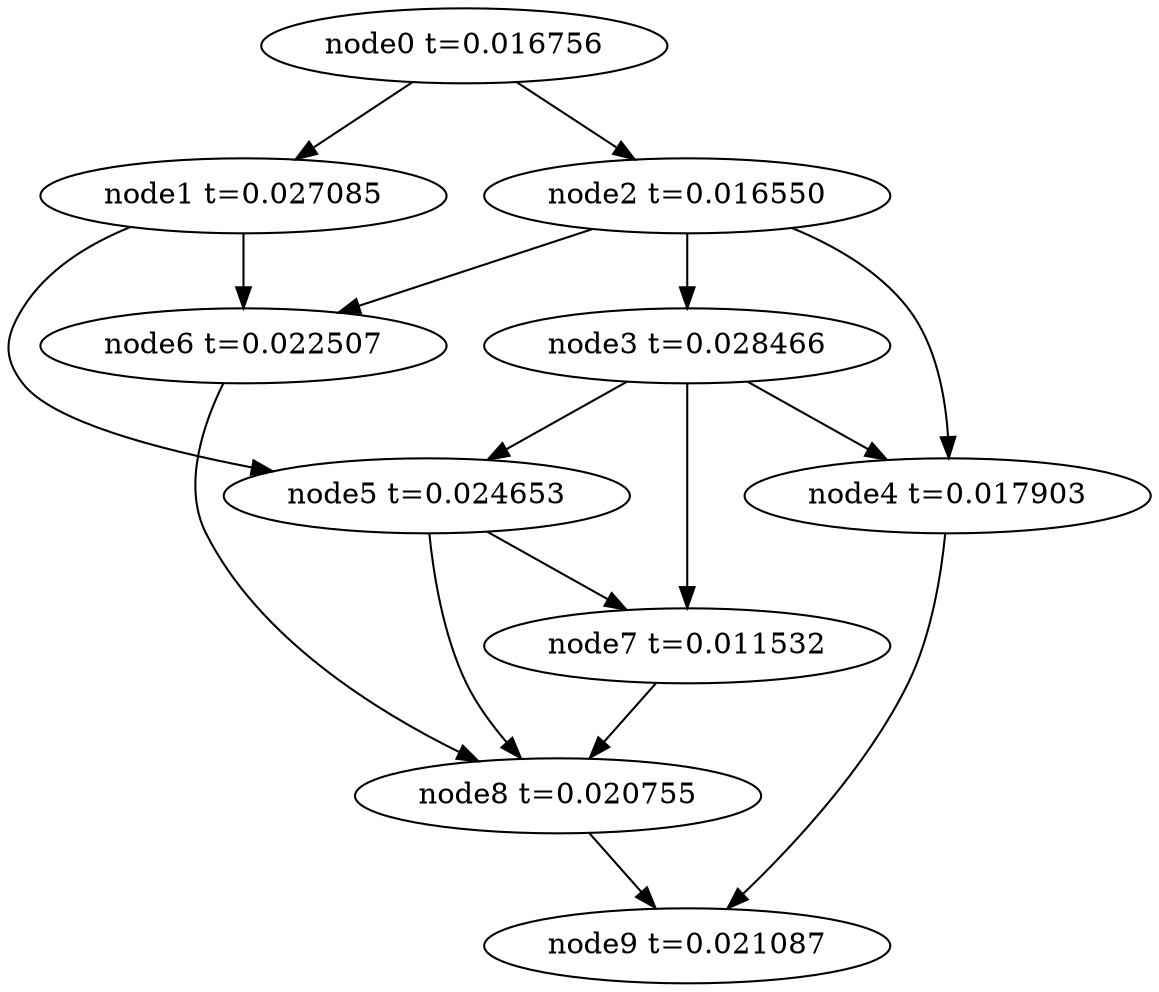 digraph g{
	node9[label="node9 t=0.021087"]
	node8 -> node9
	node8[label="node8 t=0.020755"];
	node7 -> node8
	node7[label="node7 t=0.011532"];
	node6 -> node8
	node6[label="node6 t=0.022507"];
	node5 -> node8
	node5 -> node7
	node5[label="node5 t=0.024653"];
	node4 -> node9
	node4[label="node4 t=0.017903"];
	node3 -> node7
	node3 -> node5
	node3 -> node4
	node3[label="node3 t=0.028466"];
	node2 -> node6
	node2 -> node4
	node2 -> node3
	node2[label="node2 t=0.016550"];
	node1 -> node6
	node1 -> node5
	node1[label="node1 t=0.027085"];
	node0 -> node2
	node0 -> node1
	node0[label="node0 t=0.016756"];
}
